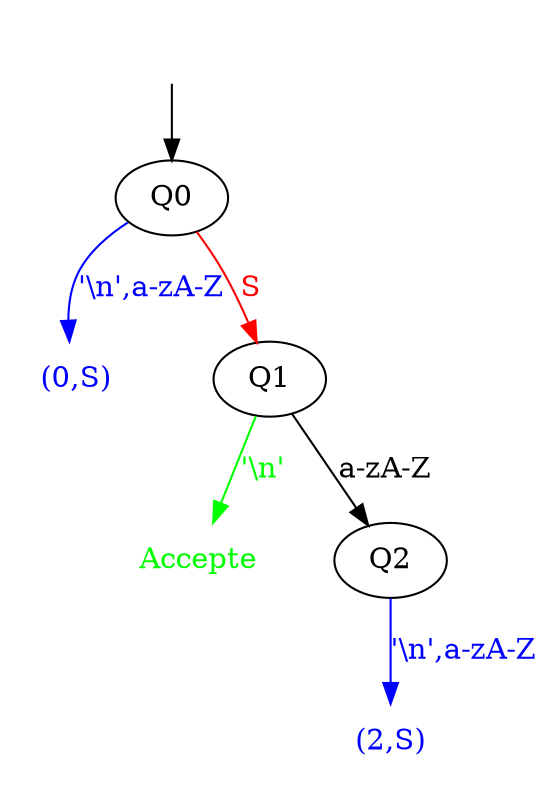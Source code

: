 // directed graph representing word_bis.aut automaton :
digraph word_bis {
    // definition the special nodes :
    Accepte [color = white, fontcolor = green]
    nothing [style = invisible]
    "(0,S)" [color = white, fontcolor = blue]
    "(2,S)" [color = white, fontcolor = blue]

    // arc with Q0 as tail and no head :
    nothing -> Q0

    // all the arcs where Q0 is the head :
    Q0 -> Q1 [color = red, label = S, fontcolor = red]
    Q0 -> "(0,S)" [color = blue, label = "'\\n',a-zA-Z", fontcolor = blue]

    // all the arcs where Q1 is the head :
    Q1 -> Accepte [color = green, label = "'\\n'", fontcolor = green]
    Q1 -> Q2 [label = "a-zA-Z"]
    
    // the arc where Q2 is the head :
    Q2 -> "(2,S)" [color = blue, label = "'\\n',a-zA-Z", fontcolor = blue]
}
